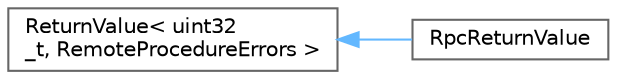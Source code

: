 digraph "Graphical Class Hierarchy"
{
 // LATEX_PDF_SIZE
  bgcolor="transparent";
  edge [fontname=Helvetica,fontsize=10,labelfontname=Helvetica,labelfontsize=10];
  node [fontname=Helvetica,fontsize=10,shape=box,height=0.2,width=0.4];
  rankdir="LR";
  Node0 [id="Node000000",label="ReturnValue\< uint32\l_t, RemoteProcedureErrors \>",height=0.2,width=0.4,color="grey40", fillcolor="white", style="filled",URL="$class_return_value.html",tooltip=" "];
  Node0 -> Node1 [id="edge75_Node000000_Node000001",dir="back",color="steelblue1",style="solid",tooltip=" "];
  Node1 [id="Node000001",label="RpcReturnValue",height=0.2,width=0.4,color="grey40", fillcolor="white", style="filled",URL="$class_rpc_return_value.html",tooltip=" "];
}
